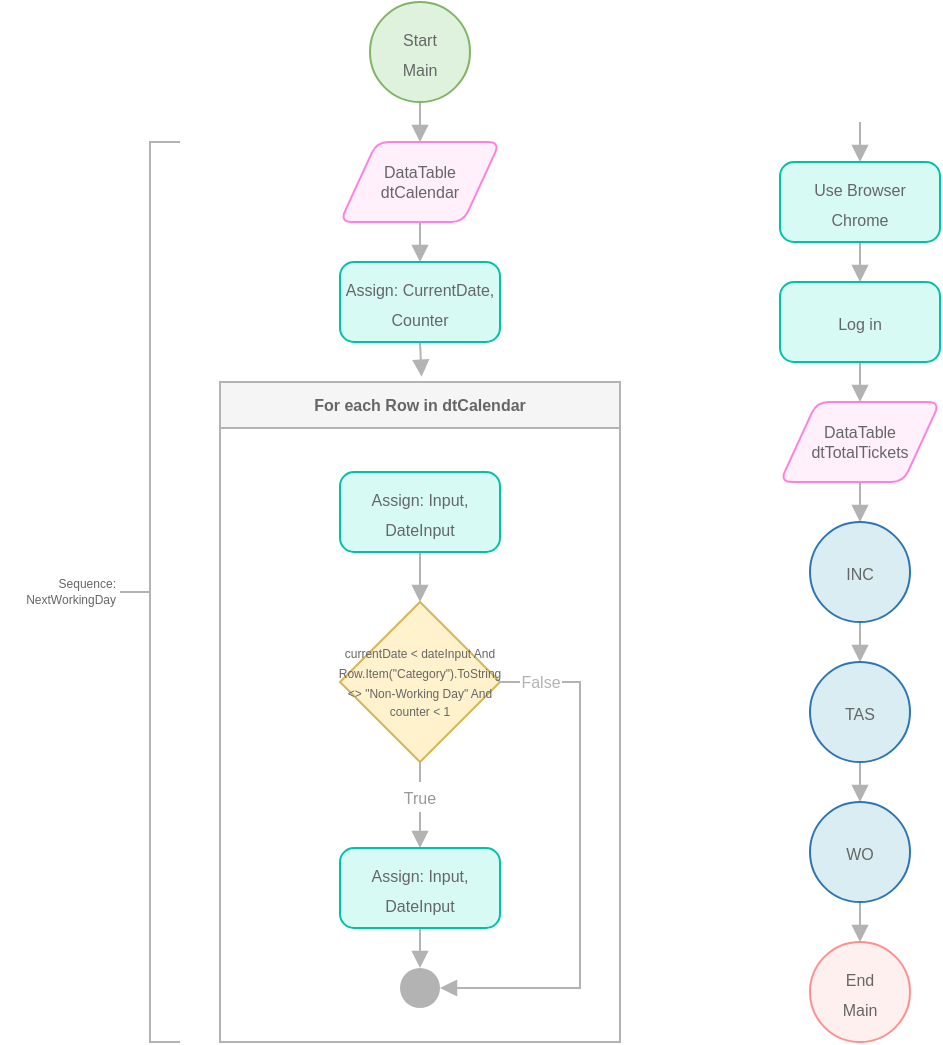 <mxfile version="20.2.5" type="github">
  <diagram id="OAaraVHbdksEuVrTxPXe" name="Página-1">
    <mxGraphModel dx="786" dy="431" grid="1" gridSize="10" guides="1" tooltips="1" connect="1" arrows="1" fold="1" page="1" pageScale="1" pageWidth="1169" pageHeight="1654" math="0" shadow="0">
      <root>
        <mxCell id="0" />
        <mxCell id="1" parent="0" />
        <mxCell id="wulNQaCiWQsxGU0T-WLS-1" style="edgeStyle=orthogonalEdgeStyle;rounded=0;orthogonalLoop=1;jettySize=auto;html=1;exitX=0.5;exitY=1;exitDx=0;exitDy=0;exitPerimeter=0;entryX=0.5;entryY=0;entryDx=0;entryDy=0;fontSize=9;fontColor=#666666;strokeColor=#B3B3B3;endArrow=block;endFill=1;" edge="1" parent="1" target="wulNQaCiWQsxGU0T-WLS-4">
          <mxGeometry relative="1" as="geometry">
            <mxPoint x="480" y="140" as="sourcePoint" />
          </mxGeometry>
        </mxCell>
        <mxCell id="wulNQaCiWQsxGU0T-WLS-17" style="edgeStyle=orthogonalEdgeStyle;rounded=0;orthogonalLoop=1;jettySize=auto;html=1;exitX=0.5;exitY=1;exitDx=0;exitDy=0;exitPerimeter=0;entryX=0.5;entryY=0;entryDx=0;entryDy=0;strokeColor=#B3B3B3;endArrow=block;endFill=1;" edge="1" parent="1" source="wulNQaCiWQsxGU0T-WLS-2" target="wulNQaCiWQsxGU0T-WLS-16">
          <mxGeometry relative="1" as="geometry" />
        </mxCell>
        <mxCell id="wulNQaCiWQsxGU0T-WLS-2" value="&lt;font color=&quot;#666666&quot; style=&quot;font-size: 8px;&quot;&gt;Start&lt;br&gt;Main&lt;/font&gt;" style="strokeWidth=1;html=1;shape=mxgraph.flowchart.start_2;whiteSpace=wrap;fillColor=#DEF2DD;strokeColor=#82b366;" vertex="1" parent="1">
          <mxGeometry x="235" y="80" width="50" height="50" as="geometry" />
        </mxCell>
        <mxCell id="wulNQaCiWQsxGU0T-WLS-3" style="edgeStyle=orthogonalEdgeStyle;rounded=0;orthogonalLoop=1;jettySize=auto;html=1;exitX=0.5;exitY=1;exitDx=0;exitDy=0;entryX=0.5;entryY=0;entryDx=0;entryDy=0;fontSize=8;fontColor=#666666;endArrow=block;endFill=1;strokeColor=#B3B3B3;" edge="1" parent="1" source="wulNQaCiWQsxGU0T-WLS-4" target="wulNQaCiWQsxGU0T-WLS-6">
          <mxGeometry relative="1" as="geometry" />
        </mxCell>
        <mxCell id="wulNQaCiWQsxGU0T-WLS-4" value="&lt;font color=&quot;#666666&quot; style=&quot;font-size: 8px;&quot;&gt;Use Browser &lt;br&gt;Chrome&lt;/font&gt;" style="rounded=1;whiteSpace=wrap;html=1;absoluteArcSize=1;arcSize=14;strokeWidth=1;fontColor=#000000;fillColor=#d7faf5;strokeColor=#00c2a8;" vertex="1" parent="1">
          <mxGeometry x="440" y="160" width="80" height="40" as="geometry" />
        </mxCell>
        <mxCell id="wulNQaCiWQsxGU0T-WLS-5" style="edgeStyle=orthogonalEdgeStyle;rounded=0;orthogonalLoop=1;jettySize=auto;html=1;exitX=0.5;exitY=1;exitDx=0;exitDy=0;entryX=0.5;entryY=0;entryDx=0;entryDy=0;fontSize=8;fontColor=#666666;endArrow=block;endFill=1;strokeColor=#B3B3B3;" edge="1" parent="1" source="wulNQaCiWQsxGU0T-WLS-6" target="wulNQaCiWQsxGU0T-WLS-8">
          <mxGeometry relative="1" as="geometry" />
        </mxCell>
        <mxCell id="wulNQaCiWQsxGU0T-WLS-6" value="&lt;font style=&quot;font-size: 8px;&quot; color=&quot;#666666&quot;&gt;Log in&lt;/font&gt;" style="rounded=1;whiteSpace=wrap;html=1;absoluteArcSize=1;arcSize=14;strokeWidth=1;fontColor=#000000;fillColor=#d7faf5;strokeColor=#00c2a8;" vertex="1" parent="1">
          <mxGeometry x="440" y="220" width="80" height="40" as="geometry" />
        </mxCell>
        <mxCell id="wulNQaCiWQsxGU0T-WLS-7" style="edgeStyle=orthogonalEdgeStyle;rounded=0;orthogonalLoop=1;jettySize=auto;html=1;exitX=0.5;exitY=1;exitDx=0;exitDy=0;entryX=0.5;entryY=0;entryDx=0;entryDy=0;entryPerimeter=0;fontSize=9;fontColor=#B3B3B3;strokeColor=#B3B3B3;endArrow=block;endFill=1;" edge="1" parent="1" source="wulNQaCiWQsxGU0T-WLS-8" target="wulNQaCiWQsxGU0T-WLS-10">
          <mxGeometry relative="1" as="geometry" />
        </mxCell>
        <mxCell id="wulNQaCiWQsxGU0T-WLS-8" value="DataTable dtTotalTickets" style="shape=parallelogram;html=1;strokeWidth=1;perimeter=parallelogramPerimeter;whiteSpace=wrap;rounded=1;arcSize=12;size=0.23;fontSize=8;fontColor=#666666;fillColor=#fff0fb;strokeColor=#ff80df;" vertex="1" parent="1">
          <mxGeometry x="440" y="280" width="80" height="40" as="geometry" />
        </mxCell>
        <mxCell id="wulNQaCiWQsxGU0T-WLS-9" style="edgeStyle=orthogonalEdgeStyle;rounded=0;orthogonalLoop=1;jettySize=auto;html=1;exitX=0.5;exitY=1;exitDx=0;exitDy=0;exitPerimeter=0;entryX=0.5;entryY=0;entryDx=0;entryDy=0;entryPerimeter=0;fontSize=9;fontColor=#B3B3B3;strokeColor=#B3B3B3;endArrow=block;endFill=1;" edge="1" parent="1" source="wulNQaCiWQsxGU0T-WLS-10" target="wulNQaCiWQsxGU0T-WLS-12">
          <mxGeometry relative="1" as="geometry" />
        </mxCell>
        <mxCell id="wulNQaCiWQsxGU0T-WLS-10" value="&lt;font color=&quot;#666666&quot; style=&quot;font-size: 8px;&quot;&gt;INC&lt;br&gt;&lt;/font&gt;" style="strokeWidth=1;html=1;shape=mxgraph.flowchart.start_2;whiteSpace=wrap;fillColor=#DAEDF2;strokeColor=#2E75B5;" vertex="1" parent="1">
          <mxGeometry x="455" y="340" width="50" height="50" as="geometry" />
        </mxCell>
        <mxCell id="wulNQaCiWQsxGU0T-WLS-11" style="edgeStyle=orthogonalEdgeStyle;rounded=0;orthogonalLoop=1;jettySize=auto;html=1;exitX=0.5;exitY=1;exitDx=0;exitDy=0;exitPerimeter=0;entryX=0.5;entryY=0;entryDx=0;entryDy=0;entryPerimeter=0;fontSize=9;fontColor=#B3B3B3;strokeColor=#B3B3B3;endArrow=block;endFill=1;" edge="1" parent="1" source="wulNQaCiWQsxGU0T-WLS-12" target="wulNQaCiWQsxGU0T-WLS-14">
          <mxGeometry relative="1" as="geometry" />
        </mxCell>
        <mxCell id="wulNQaCiWQsxGU0T-WLS-12" value="&lt;font color=&quot;#666666&quot; style=&quot;font-size: 8px;&quot;&gt;TAS&lt;br&gt;&lt;/font&gt;" style="strokeWidth=1;html=1;shape=mxgraph.flowchart.start_2;whiteSpace=wrap;fillColor=#DAEDF2;strokeColor=#2E75B5;" vertex="1" parent="1">
          <mxGeometry x="455" y="410" width="50" height="50" as="geometry" />
        </mxCell>
        <mxCell id="wulNQaCiWQsxGU0T-WLS-13" style="edgeStyle=orthogonalEdgeStyle;rounded=0;orthogonalLoop=1;jettySize=auto;html=1;exitX=0.5;exitY=1;exitDx=0;exitDy=0;exitPerimeter=0;entryX=0.5;entryY=0;entryDx=0;entryDy=0;entryPerimeter=0;fontSize=9;fontColor=#B3B3B3;strokeColor=#B3B3B3;endArrow=block;endFill=1;" edge="1" parent="1" source="wulNQaCiWQsxGU0T-WLS-14" target="wulNQaCiWQsxGU0T-WLS-15">
          <mxGeometry relative="1" as="geometry" />
        </mxCell>
        <mxCell id="wulNQaCiWQsxGU0T-WLS-14" value="&lt;font color=&quot;#666666&quot; style=&quot;font-size: 8px;&quot;&gt;WO&lt;br&gt;&lt;/font&gt;" style="strokeWidth=1;html=1;shape=mxgraph.flowchart.start_2;whiteSpace=wrap;fillColor=#DAEDF2;strokeColor=#2E75B5;" vertex="1" parent="1">
          <mxGeometry x="455" y="480" width="50" height="50" as="geometry" />
        </mxCell>
        <mxCell id="wulNQaCiWQsxGU0T-WLS-15" value="&lt;font color=&quot;#666666&quot; style=&quot;font-size: 8px;&quot;&gt;End&lt;br&gt;Main&lt;br&gt;&lt;/font&gt;" style="strokeWidth=1;html=1;shape=mxgraph.flowchart.start_2;whiteSpace=wrap;fillColor=#fff0f0;strokeColor=#ff8f8f;" vertex="1" parent="1">
          <mxGeometry x="455" y="550" width="50" height="50" as="geometry" />
        </mxCell>
        <mxCell id="wulNQaCiWQsxGU0T-WLS-19" style="edgeStyle=orthogonalEdgeStyle;rounded=0;orthogonalLoop=1;jettySize=auto;html=1;exitX=0.5;exitY=1;exitDx=0;exitDy=0;entryX=0.5;entryY=0;entryDx=0;entryDy=0;endArrow=block;endFill=1;strokeColor=#B3B3B3;" edge="1" parent="1" source="wulNQaCiWQsxGU0T-WLS-16" target="wulNQaCiWQsxGU0T-WLS-18">
          <mxGeometry relative="1" as="geometry" />
        </mxCell>
        <mxCell id="wulNQaCiWQsxGU0T-WLS-16" value="DataTable&lt;br&gt;dtCalendar" style="shape=parallelogram;html=1;strokeWidth=1;perimeter=parallelogramPerimeter;whiteSpace=wrap;rounded=1;arcSize=12;size=0.23;fontSize=8;fontColor=#666666;fillColor=#fff0fb;strokeColor=#ff80df;" vertex="1" parent="1">
          <mxGeometry x="220" y="150" width="80" height="40" as="geometry" />
        </mxCell>
        <mxCell id="wulNQaCiWQsxGU0T-WLS-32" style="edgeStyle=orthogonalEdgeStyle;rounded=0;orthogonalLoop=1;jettySize=auto;html=1;exitX=0.5;exitY=1;exitDx=0;exitDy=0;entryX=0.504;entryY=-0.008;entryDx=0;entryDy=0;entryPerimeter=0;endArrow=block;endFill=1;strokeColor=#B3B3B3;" edge="1" parent="1" source="wulNQaCiWQsxGU0T-WLS-18" target="wulNQaCiWQsxGU0T-WLS-20">
          <mxGeometry relative="1" as="geometry" />
        </mxCell>
        <mxCell id="wulNQaCiWQsxGU0T-WLS-18" value="&lt;font style=&quot;font-size: 8px;&quot; color=&quot;#666666&quot;&gt;Assign: CurrentDate, Counter&lt;/font&gt;" style="rounded=1;whiteSpace=wrap;html=1;absoluteArcSize=1;arcSize=14;strokeWidth=1;fontColor=#000000;fillColor=#d7faf5;strokeColor=#00c2a8;" vertex="1" parent="1">
          <mxGeometry x="220" y="210" width="80" height="40" as="geometry" />
        </mxCell>
        <mxCell id="wulNQaCiWQsxGU0T-WLS-20" value="For each Row in dtCalendar" style="swimlane;fontSize=8;strokeColor=#B3B3B3;strokeWidth=1;fillColor=#f5f5f5;fontColor=#666666;" vertex="1" parent="1">
          <mxGeometry x="160" y="270" width="200" height="330" as="geometry">
            <mxRectangle x="380" y="300" width="120" height="23" as="alternateBounds" />
          </mxGeometry>
        </mxCell>
        <mxCell id="wulNQaCiWQsxGU0T-WLS-35" style="edgeStyle=orthogonalEdgeStyle;rounded=0;orthogonalLoop=1;jettySize=auto;html=1;exitX=0.5;exitY=1;exitDx=0;exitDy=0;entryX=0.5;entryY=0;entryDx=0;entryDy=0;entryPerimeter=0;fontSize=6;fontColor=#666666;endArrow=block;endFill=1;strokeColor=#B3B3B3;" edge="1" parent="wulNQaCiWQsxGU0T-WLS-20" source="wulNQaCiWQsxGU0T-WLS-22" target="wulNQaCiWQsxGU0T-WLS-34">
          <mxGeometry relative="1" as="geometry" />
        </mxCell>
        <mxCell id="wulNQaCiWQsxGU0T-WLS-22" value="&lt;font color=&quot;#666666&quot;&gt;&lt;span style=&quot;font-size: 8px;&quot;&gt;Assign: Input, DateInput&lt;/span&gt;&lt;/font&gt;" style="rounded=1;whiteSpace=wrap;html=1;absoluteArcSize=1;arcSize=14;strokeWidth=1;fontColor=#000000;fillColor=#d7faf5;strokeColor=#00c2a8;" vertex="1" parent="wulNQaCiWQsxGU0T-WLS-20">
          <mxGeometry x="60" y="45" width="80" height="40" as="geometry" />
        </mxCell>
        <mxCell id="wulNQaCiWQsxGU0T-WLS-40" style="edgeStyle=orthogonalEdgeStyle;rounded=0;orthogonalLoop=1;jettySize=auto;html=1;exitX=0.5;exitY=1;exitDx=0;exitDy=0;exitPerimeter=0;entryX=0.5;entryY=0;entryDx=0;entryDy=0;fontSize=6;fontColor=#666666;endArrow=block;endFill=1;strokeColor=#B3B3B3;startArrow=none;" edge="1" parent="wulNQaCiWQsxGU0T-WLS-20" source="wulNQaCiWQsxGU0T-WLS-43" target="wulNQaCiWQsxGU0T-WLS-36">
          <mxGeometry relative="1" as="geometry" />
        </mxCell>
        <mxCell id="wulNQaCiWQsxGU0T-WLS-34" value="&lt;span style=&quot;font-size: 6px;&quot;&gt;&lt;font color=&quot;#666666&quot;&gt;currentDate &amp;lt; dateInput And Row.Item(&quot;Category&quot;).ToString &amp;lt;&amp;gt; &quot;Non-Working Day&quot; And counter &amp;lt; 1&lt;/font&gt;&lt;/span&gt;" style="strokeWidth=1;html=1;shape=mxgraph.flowchart.decision;whiteSpace=wrap;fontSize=8;fillColor=#fff2cc;strokeColor=#d6b656;" vertex="1" parent="wulNQaCiWQsxGU0T-WLS-20">
          <mxGeometry x="60" y="110" width="80" height="80" as="geometry" />
        </mxCell>
        <mxCell id="wulNQaCiWQsxGU0T-WLS-42" style="edgeStyle=orthogonalEdgeStyle;rounded=0;orthogonalLoop=1;jettySize=auto;html=1;exitX=0.5;exitY=1;exitDx=0;exitDy=0;entryX=0.5;entryY=0;entryDx=0;entryDy=0;entryPerimeter=0;fontSize=6;fontColor=#666666;endArrow=block;endFill=1;strokeColor=#B3B3B3;" edge="1" parent="wulNQaCiWQsxGU0T-WLS-20" source="wulNQaCiWQsxGU0T-WLS-36" target="wulNQaCiWQsxGU0T-WLS-41">
          <mxGeometry relative="1" as="geometry" />
        </mxCell>
        <mxCell id="wulNQaCiWQsxGU0T-WLS-36" value="&lt;font color=&quot;#666666&quot;&gt;&lt;span style=&quot;font-size: 8px;&quot;&gt;Assign: Input, DateInput&lt;/span&gt;&lt;/font&gt;" style="rounded=1;whiteSpace=wrap;html=1;absoluteArcSize=1;arcSize=14;strokeWidth=1;fontColor=#000000;fillColor=#d7faf5;strokeColor=#00c2a8;" vertex="1" parent="wulNQaCiWQsxGU0T-WLS-20">
          <mxGeometry x="60" y="233" width="80" height="40" as="geometry" />
        </mxCell>
        <mxCell id="wulNQaCiWQsxGU0T-WLS-41" value="" style="strokeWidth=2;html=1;shape=mxgraph.flowchart.start_2;whiteSpace=wrap;fontSize=8;fontColor=#666666;fillColor=#B3B3B3;strokeColor=none;" vertex="1" parent="wulNQaCiWQsxGU0T-WLS-20">
          <mxGeometry x="90" y="293" width="20" height="20" as="geometry" />
        </mxCell>
        <mxCell id="wulNQaCiWQsxGU0T-WLS-43" value="&lt;font style=&quot;font-size: 8px;&quot;&gt;True&lt;/font&gt;" style="text;html=1;strokeColor=none;fillColor=default;align=center;verticalAlign=middle;whiteSpace=wrap;rounded=0;dashed=1;labelBorderColor=#FFFFFF;fontSize=8;fontColor=#999999;" vertex="1" parent="wulNQaCiWQsxGU0T-WLS-20">
          <mxGeometry x="90" y="200" width="20" height="15" as="geometry" />
        </mxCell>
        <mxCell id="wulNQaCiWQsxGU0T-WLS-44" value="" style="edgeStyle=orthogonalEdgeStyle;rounded=0;orthogonalLoop=1;jettySize=auto;html=1;exitX=0.5;exitY=1;exitDx=0;exitDy=0;exitPerimeter=0;entryX=0.5;entryY=0;entryDx=0;entryDy=0;fontSize=6;fontColor=#666666;endArrow=none;endFill=1;strokeColor=#B3B3B3;" edge="1" parent="wulNQaCiWQsxGU0T-WLS-20" source="wulNQaCiWQsxGU0T-WLS-34" target="wulNQaCiWQsxGU0T-WLS-43">
          <mxGeometry relative="1" as="geometry">
            <mxPoint x="260" y="460" as="sourcePoint" />
            <mxPoint x="260" y="506" as="targetPoint" />
          </mxGeometry>
        </mxCell>
        <mxCell id="wulNQaCiWQsxGU0T-WLS-45" style="edgeStyle=orthogonalEdgeStyle;rounded=0;orthogonalLoop=1;jettySize=auto;html=1;exitX=1;exitY=0.5;exitDx=0;exitDy=0;exitPerimeter=0;entryX=1;entryY=0.5;entryDx=0;entryDy=0;entryPerimeter=0;fontSize=6;fontColor=#666666;endArrow=block;endFill=1;strokeColor=#B3B3B3;" edge="1" parent="wulNQaCiWQsxGU0T-WLS-20" source="wulNQaCiWQsxGU0T-WLS-34" target="wulNQaCiWQsxGU0T-WLS-41">
          <mxGeometry relative="1" as="geometry">
            <Array as="points">
              <mxPoint x="180" y="150" />
              <mxPoint x="180" y="303" />
            </Array>
          </mxGeometry>
        </mxCell>
        <mxCell id="wulNQaCiWQsxGU0T-WLS-47" value="&lt;font style=&quot;font-size: 8px;&quot;&gt;False&lt;/font&gt;" style="edgeLabel;html=1;align=center;verticalAlign=middle;resizable=0;points=[];fontSize=6;fontColor=#B3B3B3;labelBorderColor=#FFFFFF;" vertex="1" connectable="0" parent="wulNQaCiWQsxGU0T-WLS-45">
          <mxGeometry x="-0.901" relative="1" as="geometry">
            <mxPoint x="7" as="offset" />
          </mxGeometry>
        </mxCell>
        <mxCell id="wulNQaCiWQsxGU0T-WLS-37" value="" style="strokeWidth=1;html=1;shape=mxgraph.flowchart.annotation_2;align=left;labelPosition=right;pointerEvents=1;fontSize=6;fontColor=#666666;strokeColor=#B3B3B3;" vertex="1" parent="1">
          <mxGeometry x="110" y="150" width="30" height="450" as="geometry" />
        </mxCell>
        <mxCell id="wulNQaCiWQsxGU0T-WLS-38" value="Sequence: NextWorkingDay" style="text;html=1;strokeColor=none;fillColor=none;align=right;verticalAlign=middle;whiteSpace=wrap;rounded=0;fontSize=6;fontColor=#666666;" vertex="1" parent="1">
          <mxGeometry x="50" y="360" width="60" height="30" as="geometry" />
        </mxCell>
      </root>
    </mxGraphModel>
  </diagram>
</mxfile>
